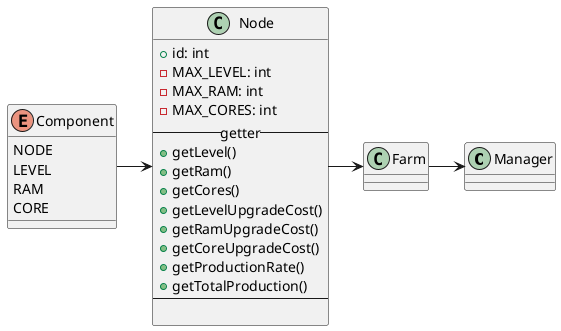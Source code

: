 @startuml

class Manager {
}

class Farm {
}

class Node {
    +id: int
    -MAX_LEVEL: int
    -MAX_RAM: int
    -MAX_CORES: int
    --getter--
    +getLevel()
    +getRam()
    +getCores()
    +getLevelUpgradeCost()
    +getRamUpgradeCost()
    +getCoreUpgradeCost()
    +getProductionRate()
    +getTotalProduction()
    --

}

enum Component {
    NODE
    LEVEL
    RAM
    CORE
}

Component -> Node
Node -> Farm
Farm -> Manager

@enduml